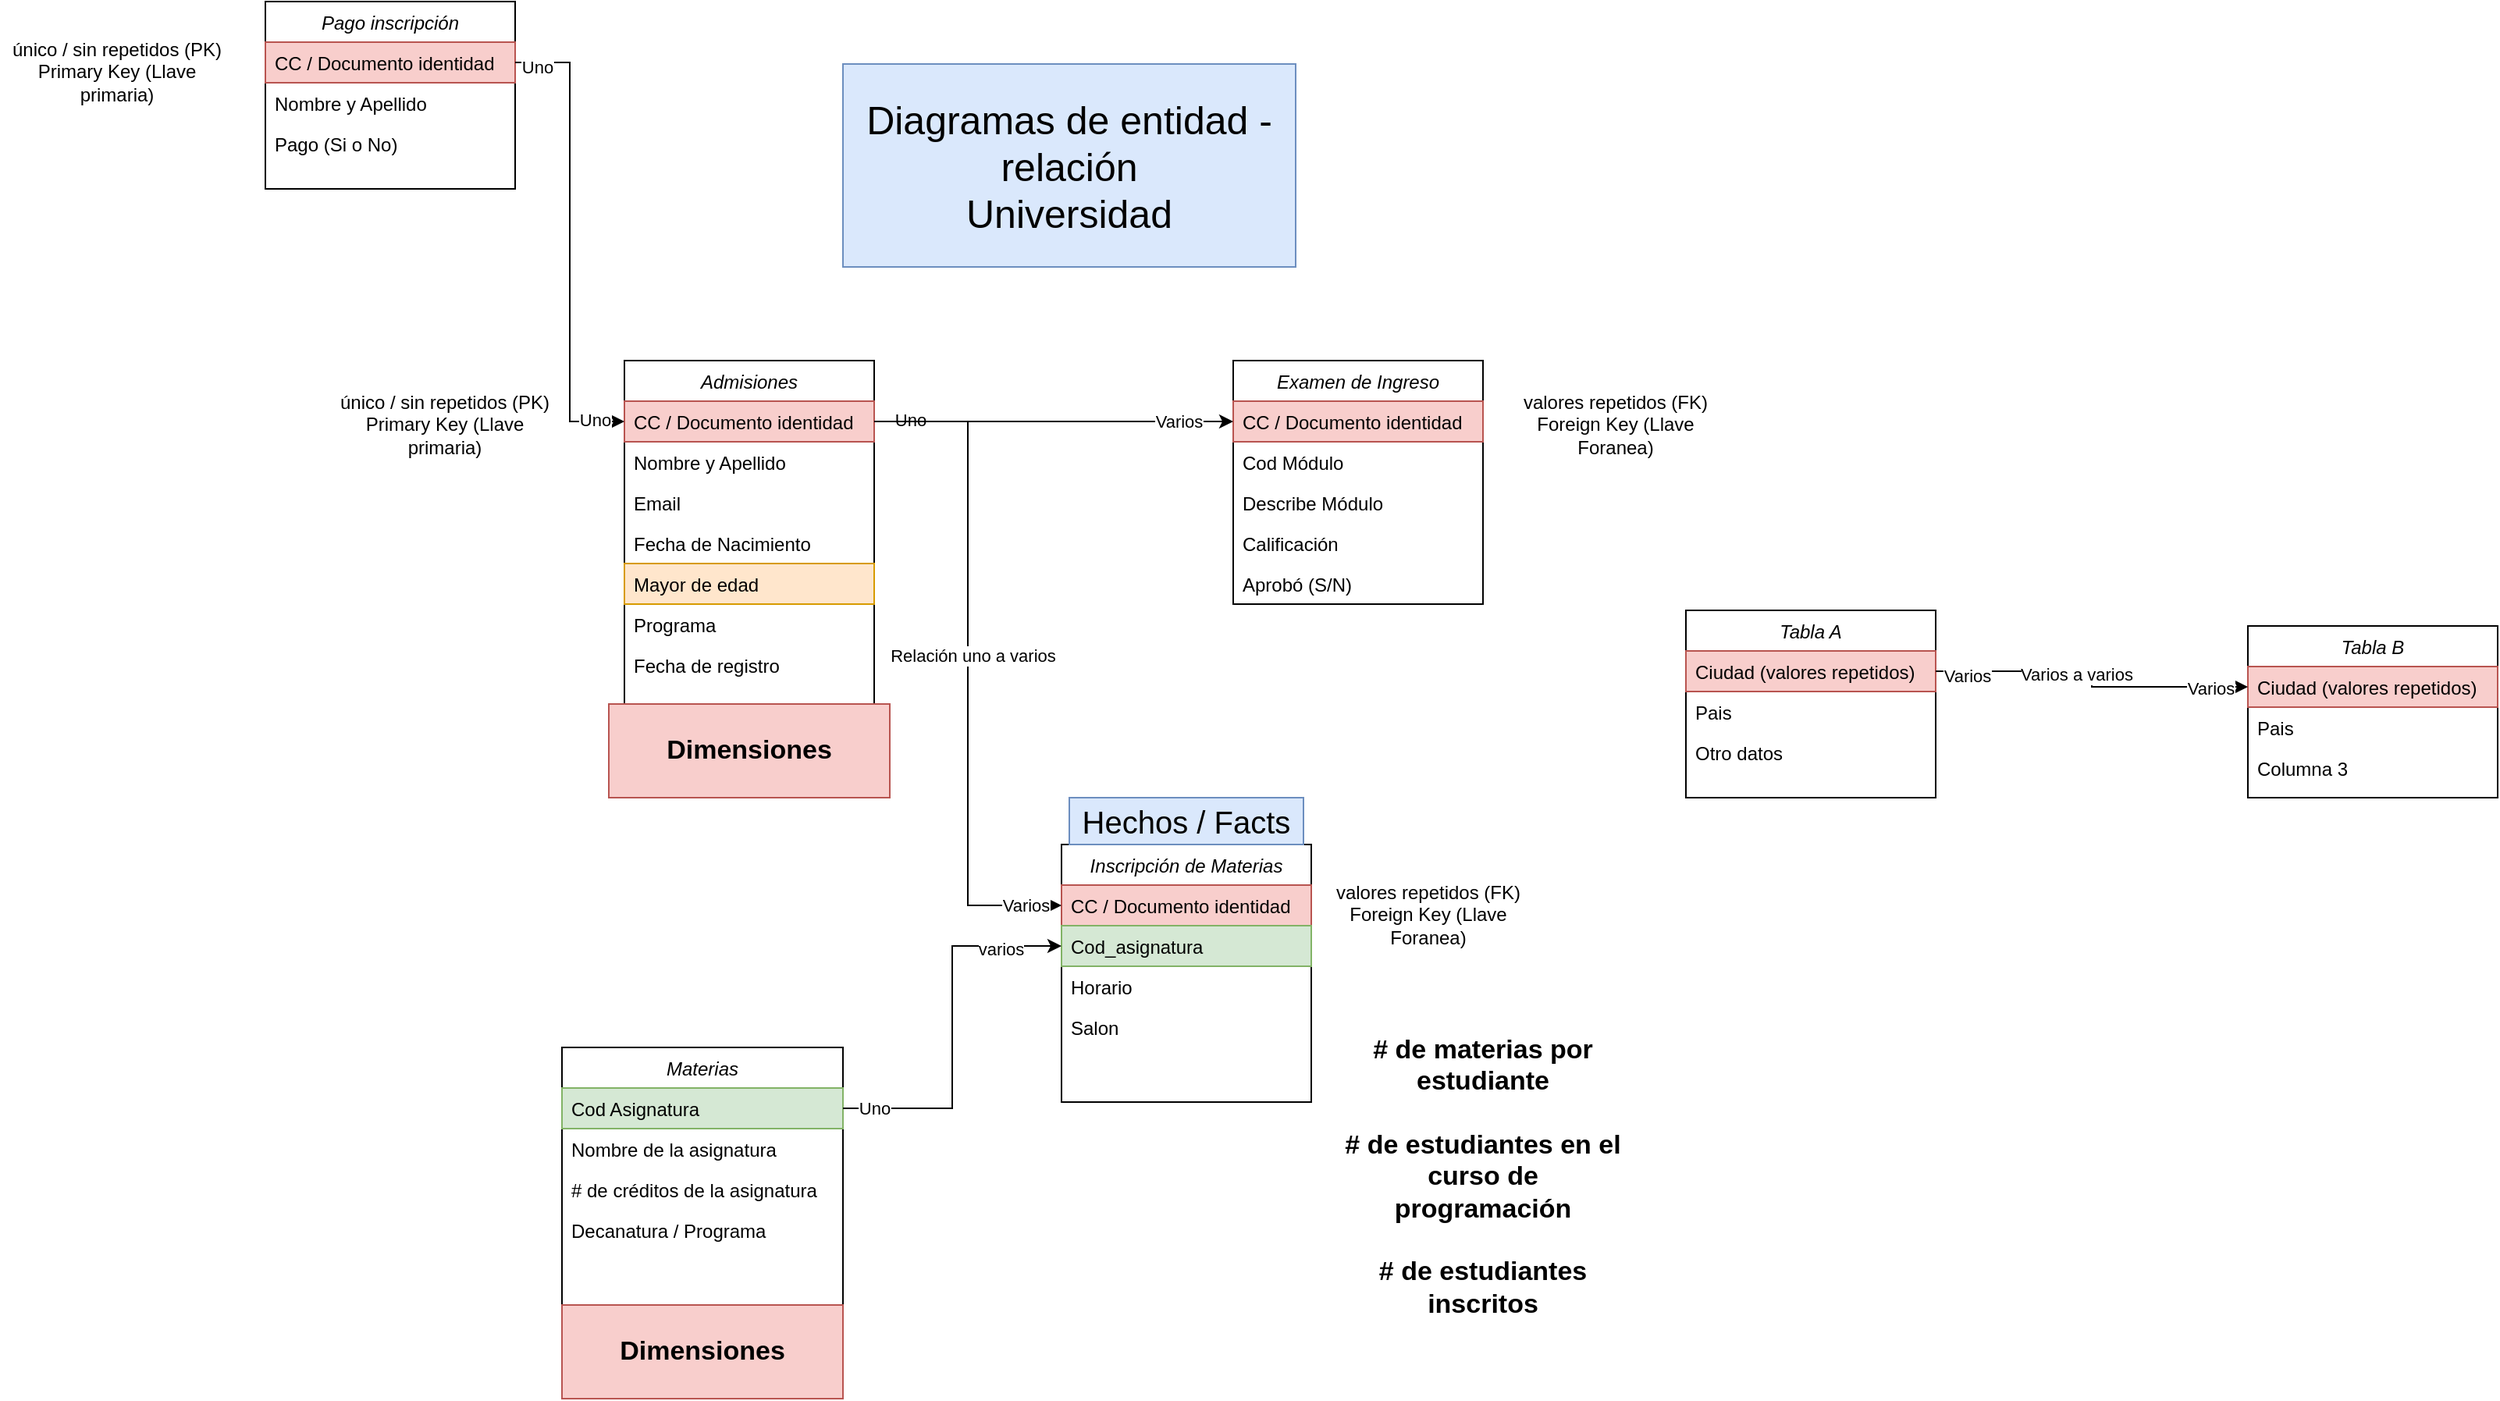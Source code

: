 <mxfile version="22.1.7" type="github">
  <diagram id="C5RBs43oDa-KdzZeNtuy" name="Page-1">
    <mxGraphModel dx="1816" dy="1686" grid="1" gridSize="10" guides="1" tooltips="1" connect="1" arrows="1" fold="1" page="1" pageScale="1" pageWidth="827" pageHeight="1169" math="0" shadow="0">
      <root>
        <mxCell id="WIyWlLk6GJQsqaUBKTNV-0" />
        <mxCell id="WIyWlLk6GJQsqaUBKTNV-1" parent="WIyWlLk6GJQsqaUBKTNV-0" />
        <mxCell id="tU5TMUnaw-Uk3zpuu5d2-2" value="Admisiones" style="swimlane;fontStyle=2;align=center;verticalAlign=top;childLayout=stackLayout;horizontal=1;startSize=26;horizontalStack=0;resizeParent=1;resizeLast=0;collapsible=1;marginBottom=0;rounded=0;shadow=0;strokeWidth=1;" vertex="1" parent="WIyWlLk6GJQsqaUBKTNV-1">
          <mxGeometry x="160" y="110" width="160" height="220" as="geometry">
            <mxRectangle x="230" y="140" width="160" height="26" as="alternateBounds" />
          </mxGeometry>
        </mxCell>
        <mxCell id="tU5TMUnaw-Uk3zpuu5d2-3" value="CC / Documento identidad" style="text;align=left;verticalAlign=top;spacingLeft=4;spacingRight=4;overflow=hidden;rotatable=0;points=[[0,0.5],[1,0.5]];portConstraint=eastwest;fillColor=#f8cecc;strokeColor=#b85450;" vertex="1" parent="tU5TMUnaw-Uk3zpuu5d2-2">
          <mxGeometry y="26" width="160" height="26" as="geometry" />
        </mxCell>
        <mxCell id="tU5TMUnaw-Uk3zpuu5d2-4" value="Nombre y Apellido" style="text;align=left;verticalAlign=top;spacingLeft=4;spacingRight=4;overflow=hidden;rotatable=0;points=[[0,0.5],[1,0.5]];portConstraint=eastwest;rounded=0;shadow=0;html=0;" vertex="1" parent="tU5TMUnaw-Uk3zpuu5d2-2">
          <mxGeometry y="52" width="160" height="26" as="geometry" />
        </mxCell>
        <mxCell id="tU5TMUnaw-Uk3zpuu5d2-5" value="Email" style="text;align=left;verticalAlign=top;spacingLeft=4;spacingRight=4;overflow=hidden;rotatable=0;points=[[0,0.5],[1,0.5]];portConstraint=eastwest;rounded=0;shadow=0;html=0;" vertex="1" parent="tU5TMUnaw-Uk3zpuu5d2-2">
          <mxGeometry y="78" width="160" height="26" as="geometry" />
        </mxCell>
        <mxCell id="tU5TMUnaw-Uk3zpuu5d2-6" value="Fecha de Nacimiento" style="text;align=left;verticalAlign=top;spacingLeft=4;spacingRight=4;overflow=hidden;rotatable=0;points=[[0,0.5],[1,0.5]];portConstraint=eastwest;rounded=0;shadow=0;html=0;" vertex="1" parent="tU5TMUnaw-Uk3zpuu5d2-2">
          <mxGeometry y="104" width="160" height="26" as="geometry" />
        </mxCell>
        <mxCell id="tU5TMUnaw-Uk3zpuu5d2-7" value="Mayor de edad" style="text;align=left;verticalAlign=top;spacingLeft=4;spacingRight=4;overflow=hidden;rotatable=0;points=[[0,0.5],[1,0.5]];portConstraint=eastwest;rounded=0;shadow=0;html=0;fillColor=#ffe6cc;strokeColor=#d79b00;" vertex="1" parent="tU5TMUnaw-Uk3zpuu5d2-2">
          <mxGeometry y="130" width="160" height="26" as="geometry" />
        </mxCell>
        <mxCell id="tU5TMUnaw-Uk3zpuu5d2-21" value="Programa" style="text;align=left;verticalAlign=top;spacingLeft=4;spacingRight=4;overflow=hidden;rotatable=0;points=[[0,0.5],[1,0.5]];portConstraint=eastwest;rounded=0;shadow=0;html=0;" vertex="1" parent="tU5TMUnaw-Uk3zpuu5d2-2">
          <mxGeometry y="156" width="160" height="26" as="geometry" />
        </mxCell>
        <mxCell id="tU5TMUnaw-Uk3zpuu5d2-31" value="Fecha de registro" style="text;align=left;verticalAlign=top;spacingLeft=4;spacingRight=4;overflow=hidden;rotatable=0;points=[[0,0.5],[1,0.5]];portConstraint=eastwest;rounded=0;shadow=0;html=0;" vertex="1" parent="tU5TMUnaw-Uk3zpuu5d2-2">
          <mxGeometry y="182" width="160" height="26" as="geometry" />
        </mxCell>
        <mxCell id="tU5TMUnaw-Uk3zpuu5d2-14" value="Diagramas de entidad - relación&lt;br&gt;Universidad" style="text;html=1;strokeColor=#6c8ebf;fillColor=#dae8fc;align=center;verticalAlign=middle;whiteSpace=wrap;rounded=0;fontSize=25;" vertex="1" parent="WIyWlLk6GJQsqaUBKTNV-1">
          <mxGeometry x="300" y="-80" width="290" height="130" as="geometry" />
        </mxCell>
        <mxCell id="tU5TMUnaw-Uk3zpuu5d2-15" value="Examen de Ingreso" style="swimlane;fontStyle=2;align=center;verticalAlign=top;childLayout=stackLayout;horizontal=1;startSize=26;horizontalStack=0;resizeParent=1;resizeLast=0;collapsible=1;marginBottom=0;rounded=0;shadow=0;strokeWidth=1;" vertex="1" parent="WIyWlLk6GJQsqaUBKTNV-1">
          <mxGeometry x="550" y="110" width="160" height="156" as="geometry">
            <mxRectangle x="230" y="140" width="160" height="26" as="alternateBounds" />
          </mxGeometry>
        </mxCell>
        <mxCell id="tU5TMUnaw-Uk3zpuu5d2-16" value="CC / Documento identidad" style="text;align=left;verticalAlign=top;spacingLeft=4;spacingRight=4;overflow=hidden;rotatable=0;points=[[0,0.5],[1,0.5]];portConstraint=eastwest;fillColor=#f8cecc;strokeColor=#b85450;" vertex="1" parent="tU5TMUnaw-Uk3zpuu5d2-15">
          <mxGeometry y="26" width="160" height="26" as="geometry" />
        </mxCell>
        <mxCell id="tU5TMUnaw-Uk3zpuu5d2-17" value="Cod Módulo" style="text;align=left;verticalAlign=top;spacingLeft=4;spacingRight=4;overflow=hidden;rotatable=0;points=[[0,0.5],[1,0.5]];portConstraint=eastwest;rounded=0;shadow=0;html=0;" vertex="1" parent="tU5TMUnaw-Uk3zpuu5d2-15">
          <mxGeometry y="52" width="160" height="26" as="geometry" />
        </mxCell>
        <mxCell id="tU5TMUnaw-Uk3zpuu5d2-18" value="Describe Módulo" style="text;align=left;verticalAlign=top;spacingLeft=4;spacingRight=4;overflow=hidden;rotatable=0;points=[[0,0.5],[1,0.5]];portConstraint=eastwest;rounded=0;shadow=0;html=0;" vertex="1" parent="tU5TMUnaw-Uk3zpuu5d2-15">
          <mxGeometry y="78" width="160" height="26" as="geometry" />
        </mxCell>
        <mxCell id="tU5TMUnaw-Uk3zpuu5d2-19" value="Calificación" style="text;align=left;verticalAlign=top;spacingLeft=4;spacingRight=4;overflow=hidden;rotatable=0;points=[[0,0.5],[1,0.5]];portConstraint=eastwest;rounded=0;shadow=0;html=0;" vertex="1" parent="tU5TMUnaw-Uk3zpuu5d2-15">
          <mxGeometry y="104" width="160" height="26" as="geometry" />
        </mxCell>
        <mxCell id="tU5TMUnaw-Uk3zpuu5d2-22" value="Aprobó (S/N)" style="text;align=left;verticalAlign=top;spacingLeft=4;spacingRight=4;overflow=hidden;rotatable=0;points=[[0,0.5],[1,0.5]];portConstraint=eastwest;rounded=0;shadow=0;html=0;" vertex="1" parent="tU5TMUnaw-Uk3zpuu5d2-15">
          <mxGeometry y="130" width="160" height="26" as="geometry" />
        </mxCell>
        <mxCell id="tU5TMUnaw-Uk3zpuu5d2-23" value="Inscripción de Materias" style="swimlane;fontStyle=2;align=center;verticalAlign=top;childLayout=stackLayout;horizontal=1;startSize=26;horizontalStack=0;resizeParent=1;resizeLast=0;collapsible=1;marginBottom=0;rounded=0;shadow=0;strokeWidth=1;" vertex="1" parent="WIyWlLk6GJQsqaUBKTNV-1">
          <mxGeometry x="440" y="420" width="160" height="165" as="geometry">
            <mxRectangle x="230" y="140" width="160" height="26" as="alternateBounds" />
          </mxGeometry>
        </mxCell>
        <mxCell id="tU5TMUnaw-Uk3zpuu5d2-24" value="CC / Documento identidad" style="text;align=left;verticalAlign=top;spacingLeft=4;spacingRight=4;overflow=hidden;rotatable=0;points=[[0,0.5],[1,0.5]];portConstraint=eastwest;fillColor=#f8cecc;strokeColor=#b85450;" vertex="1" parent="tU5TMUnaw-Uk3zpuu5d2-23">
          <mxGeometry y="26" width="160" height="26" as="geometry" />
        </mxCell>
        <mxCell id="tU5TMUnaw-Uk3zpuu5d2-25" value="Cod_asignatura" style="text;align=left;verticalAlign=top;spacingLeft=4;spacingRight=4;overflow=hidden;rotatable=0;points=[[0,0.5],[1,0.5]];portConstraint=eastwest;rounded=0;shadow=0;html=0;fillColor=#d5e8d4;strokeColor=#82b366;" vertex="1" parent="tU5TMUnaw-Uk3zpuu5d2-23">
          <mxGeometry y="52" width="160" height="26" as="geometry" />
        </mxCell>
        <mxCell id="tU5TMUnaw-Uk3zpuu5d2-27" value="Horario" style="text;align=left;verticalAlign=top;spacingLeft=4;spacingRight=4;overflow=hidden;rotatable=0;points=[[0,0.5],[1,0.5]];portConstraint=eastwest;rounded=0;shadow=0;html=0;" vertex="1" parent="tU5TMUnaw-Uk3zpuu5d2-23">
          <mxGeometry y="78" width="160" height="26" as="geometry" />
        </mxCell>
        <mxCell id="tU5TMUnaw-Uk3zpuu5d2-28" value="Salon" style="text;align=left;verticalAlign=top;spacingLeft=4;spacingRight=4;overflow=hidden;rotatable=0;points=[[0,0.5],[1,0.5]];portConstraint=eastwest;rounded=0;shadow=0;html=0;" vertex="1" parent="tU5TMUnaw-Uk3zpuu5d2-23">
          <mxGeometry y="104" width="160" height="26" as="geometry" />
        </mxCell>
        <mxCell id="tU5TMUnaw-Uk3zpuu5d2-30" value="único / sin repetidos (PK) Primary Key (Llave primaria)" style="text;html=1;strokeColor=none;fillColor=none;align=center;verticalAlign=middle;whiteSpace=wrap;rounded=0;" vertex="1" parent="WIyWlLk6GJQsqaUBKTNV-1">
          <mxGeometry x="-30" y="136" width="150" height="30" as="geometry" />
        </mxCell>
        <mxCell id="tU5TMUnaw-Uk3zpuu5d2-32" style="edgeStyle=orthogonalEdgeStyle;rounded=0;orthogonalLoop=1;jettySize=auto;html=1;entryX=0;entryY=0.5;entryDx=0;entryDy=0;" edge="1" parent="WIyWlLk6GJQsqaUBKTNV-1" source="tU5TMUnaw-Uk3zpuu5d2-3" target="tU5TMUnaw-Uk3zpuu5d2-16">
          <mxGeometry relative="1" as="geometry" />
        </mxCell>
        <mxCell id="tU5TMUnaw-Uk3zpuu5d2-34" value="Uno" style="edgeLabel;html=1;align=center;verticalAlign=middle;resizable=0;points=[];" vertex="1" connectable="0" parent="tU5TMUnaw-Uk3zpuu5d2-32">
          <mxGeometry x="-0.798" y="1" relative="1" as="geometry">
            <mxPoint as="offset" />
          </mxGeometry>
        </mxCell>
        <mxCell id="tU5TMUnaw-Uk3zpuu5d2-35" value="Varios" style="edgeLabel;html=1;align=center;verticalAlign=middle;resizable=0;points=[];" vertex="1" connectable="0" parent="tU5TMUnaw-Uk3zpuu5d2-32">
          <mxGeometry x="0.693" relative="1" as="geometry">
            <mxPoint as="offset" />
          </mxGeometry>
        </mxCell>
        <mxCell id="tU5TMUnaw-Uk3zpuu5d2-33" value="valores repetidos (FK) Foreign Key (Llave Foranea)" style="text;html=1;strokeColor=none;fillColor=none;align=center;verticalAlign=middle;whiteSpace=wrap;rounded=0;" vertex="1" parent="WIyWlLk6GJQsqaUBKTNV-1">
          <mxGeometry x="720" y="136" width="150" height="30" as="geometry" />
        </mxCell>
        <mxCell id="tU5TMUnaw-Uk3zpuu5d2-36" style="edgeStyle=orthogonalEdgeStyle;rounded=0;orthogonalLoop=1;jettySize=auto;html=1;entryX=0;entryY=0.5;entryDx=0;entryDy=0;" edge="1" parent="WIyWlLk6GJQsqaUBKTNV-1" source="tU5TMUnaw-Uk3zpuu5d2-3" target="tU5TMUnaw-Uk3zpuu5d2-24">
          <mxGeometry relative="1" as="geometry" />
        </mxCell>
        <mxCell id="tU5TMUnaw-Uk3zpuu5d2-37" value="Varios" style="edgeLabel;html=1;align=center;verticalAlign=middle;resizable=0;points=[];" vertex="1" connectable="0" parent="tU5TMUnaw-Uk3zpuu5d2-36">
          <mxGeometry x="0.89" relative="1" as="geometry">
            <mxPoint as="offset" />
          </mxGeometry>
        </mxCell>
        <mxCell id="tU5TMUnaw-Uk3zpuu5d2-38" value="Relación uno a varios" style="edgeLabel;html=1;align=center;verticalAlign=middle;resizable=0;points=[];" vertex="1" connectable="0" parent="tU5TMUnaw-Uk3zpuu5d2-36">
          <mxGeometry x="-0.023" y="3" relative="1" as="geometry">
            <mxPoint as="offset" />
          </mxGeometry>
        </mxCell>
        <mxCell id="tU5TMUnaw-Uk3zpuu5d2-39" value="valores repetidos (FK) Foreign Key (Llave Foranea)" style="text;html=1;strokeColor=none;fillColor=none;align=center;verticalAlign=middle;whiteSpace=wrap;rounded=0;" vertex="1" parent="WIyWlLk6GJQsqaUBKTNV-1">
          <mxGeometry x="600" y="450" width="150" height="30" as="geometry" />
        </mxCell>
        <mxCell id="tU5TMUnaw-Uk3zpuu5d2-40" value="Materias" style="swimlane;fontStyle=2;align=center;verticalAlign=top;childLayout=stackLayout;horizontal=1;startSize=26;horizontalStack=0;resizeParent=1;resizeLast=0;collapsible=1;marginBottom=0;rounded=0;shadow=0;strokeWidth=1;" vertex="1" parent="WIyWlLk6GJQsqaUBKTNV-1">
          <mxGeometry x="120" y="550" width="180" height="165" as="geometry">
            <mxRectangle x="230" y="140" width="160" height="26" as="alternateBounds" />
          </mxGeometry>
        </mxCell>
        <mxCell id="tU5TMUnaw-Uk3zpuu5d2-41" value="Cod Asignatura" style="text;align=left;verticalAlign=top;spacingLeft=4;spacingRight=4;overflow=hidden;rotatable=0;points=[[0,0.5],[1,0.5]];portConstraint=eastwest;fillColor=#d5e8d4;strokeColor=#82b366;" vertex="1" parent="tU5TMUnaw-Uk3zpuu5d2-40">
          <mxGeometry y="26" width="180" height="26" as="geometry" />
        </mxCell>
        <mxCell id="tU5TMUnaw-Uk3zpuu5d2-42" value="Nombre de la asignatura" style="text;align=left;verticalAlign=top;spacingLeft=4;spacingRight=4;overflow=hidden;rotatable=0;points=[[0,0.5],[1,0.5]];portConstraint=eastwest;rounded=0;shadow=0;html=0;" vertex="1" parent="tU5TMUnaw-Uk3zpuu5d2-40">
          <mxGeometry y="52" width="180" height="26" as="geometry" />
        </mxCell>
        <mxCell id="tU5TMUnaw-Uk3zpuu5d2-43" value="# de créditos de la asignatura" style="text;align=left;verticalAlign=top;spacingLeft=4;spacingRight=4;overflow=hidden;rotatable=0;points=[[0,0.5],[1,0.5]];portConstraint=eastwest;rounded=0;shadow=0;html=0;" vertex="1" parent="tU5TMUnaw-Uk3zpuu5d2-40">
          <mxGeometry y="78" width="180" height="26" as="geometry" />
        </mxCell>
        <mxCell id="tU5TMUnaw-Uk3zpuu5d2-44" value="Decanatura / Programa" style="text;align=left;verticalAlign=top;spacingLeft=4;spacingRight=4;overflow=hidden;rotatable=0;points=[[0,0.5],[1,0.5]];portConstraint=eastwest;rounded=0;shadow=0;html=0;" vertex="1" parent="tU5TMUnaw-Uk3zpuu5d2-40">
          <mxGeometry y="104" width="180" height="26" as="geometry" />
        </mxCell>
        <mxCell id="tU5TMUnaw-Uk3zpuu5d2-45" style="edgeStyle=orthogonalEdgeStyle;rounded=0;orthogonalLoop=1;jettySize=auto;html=1;entryX=0;entryY=0.5;entryDx=0;entryDy=0;" edge="1" parent="WIyWlLk6GJQsqaUBKTNV-1" source="tU5TMUnaw-Uk3zpuu5d2-41" target="tU5TMUnaw-Uk3zpuu5d2-25">
          <mxGeometry relative="1" as="geometry" />
        </mxCell>
        <mxCell id="tU5TMUnaw-Uk3zpuu5d2-46" value="Uno" style="edgeLabel;html=1;align=center;verticalAlign=middle;resizable=0;points=[];" vertex="1" connectable="0" parent="tU5TMUnaw-Uk3zpuu5d2-45">
          <mxGeometry x="-0.836" relative="1" as="geometry">
            <mxPoint as="offset" />
          </mxGeometry>
        </mxCell>
        <mxCell id="tU5TMUnaw-Uk3zpuu5d2-47" value="Vario" style="edgeLabel;html=1;align=center;verticalAlign=middle;resizable=0;points=[];" vertex="1" connectable="0" parent="tU5TMUnaw-Uk3zpuu5d2-45">
          <mxGeometry x="0.775" y="-4" relative="1" as="geometry">
            <mxPoint x="-13" as="offset" />
          </mxGeometry>
        </mxCell>
        <mxCell id="tU5TMUnaw-Uk3zpuu5d2-48" value="varios" style="edgeLabel;html=1;align=center;verticalAlign=middle;resizable=0;points=[];" vertex="1" connectable="0" parent="tU5TMUnaw-Uk3zpuu5d2-45">
          <mxGeometry x="0.68" y="-2" relative="1" as="geometry">
            <mxPoint as="offset" />
          </mxGeometry>
        </mxCell>
        <mxCell id="tU5TMUnaw-Uk3zpuu5d2-49" value="Pago inscripción" style="swimlane;fontStyle=2;align=center;verticalAlign=top;childLayout=stackLayout;horizontal=1;startSize=26;horizontalStack=0;resizeParent=1;resizeLast=0;collapsible=1;marginBottom=0;rounded=0;shadow=0;strokeWidth=1;" vertex="1" parent="WIyWlLk6GJQsqaUBKTNV-1">
          <mxGeometry x="-70" y="-120" width="160" height="120" as="geometry">
            <mxRectangle x="230" y="140" width="160" height="26" as="alternateBounds" />
          </mxGeometry>
        </mxCell>
        <mxCell id="tU5TMUnaw-Uk3zpuu5d2-50" value="CC / Documento identidad" style="text;align=left;verticalAlign=top;spacingLeft=4;spacingRight=4;overflow=hidden;rotatable=0;points=[[0,0.5],[1,0.5]];portConstraint=eastwest;fillColor=#f8cecc;strokeColor=#b85450;" vertex="1" parent="tU5TMUnaw-Uk3zpuu5d2-49">
          <mxGeometry y="26" width="160" height="26" as="geometry" />
        </mxCell>
        <mxCell id="tU5TMUnaw-Uk3zpuu5d2-51" value="Nombre y Apellido" style="text;align=left;verticalAlign=top;spacingLeft=4;spacingRight=4;overflow=hidden;rotatable=0;points=[[0,0.5],[1,0.5]];portConstraint=eastwest;rounded=0;shadow=0;html=0;" vertex="1" parent="tU5TMUnaw-Uk3zpuu5d2-49">
          <mxGeometry y="52" width="160" height="26" as="geometry" />
        </mxCell>
        <mxCell id="tU5TMUnaw-Uk3zpuu5d2-52" value="Pago (Si o No)" style="text;align=left;verticalAlign=top;spacingLeft=4;spacingRight=4;overflow=hidden;rotatable=0;points=[[0,0.5],[1,0.5]];portConstraint=eastwest;rounded=0;shadow=0;html=0;" vertex="1" parent="tU5TMUnaw-Uk3zpuu5d2-49">
          <mxGeometry y="78" width="160" height="26" as="geometry" />
        </mxCell>
        <mxCell id="tU5TMUnaw-Uk3zpuu5d2-57" style="edgeStyle=orthogonalEdgeStyle;rounded=0;orthogonalLoop=1;jettySize=auto;html=1;entryX=0;entryY=0.5;entryDx=0;entryDy=0;" edge="1" parent="WIyWlLk6GJQsqaUBKTNV-1" source="tU5TMUnaw-Uk3zpuu5d2-50" target="tU5TMUnaw-Uk3zpuu5d2-3">
          <mxGeometry relative="1" as="geometry" />
        </mxCell>
        <mxCell id="tU5TMUnaw-Uk3zpuu5d2-59" value="Uno" style="edgeLabel;html=1;align=center;verticalAlign=middle;resizable=0;points=[];" vertex="1" connectable="0" parent="tU5TMUnaw-Uk3zpuu5d2-57">
          <mxGeometry x="-0.907" y="-3" relative="1" as="geometry">
            <mxPoint as="offset" />
          </mxGeometry>
        </mxCell>
        <mxCell id="tU5TMUnaw-Uk3zpuu5d2-60" value="Uno" style="edgeLabel;html=1;align=center;verticalAlign=middle;resizable=0;points=[];" vertex="1" connectable="0" parent="tU5TMUnaw-Uk3zpuu5d2-57">
          <mxGeometry x="0.87" y="1" relative="1" as="geometry">
            <mxPoint as="offset" />
          </mxGeometry>
        </mxCell>
        <mxCell id="tU5TMUnaw-Uk3zpuu5d2-58" value="único / sin repetidos (PK) Primary Key (Llave primaria)" style="text;html=1;strokeColor=none;fillColor=none;align=center;verticalAlign=middle;whiteSpace=wrap;rounded=0;" vertex="1" parent="WIyWlLk6GJQsqaUBKTNV-1">
          <mxGeometry x="-240" y="-90" width="150" height="30" as="geometry" />
        </mxCell>
        <mxCell id="tU5TMUnaw-Uk3zpuu5d2-61" value="Tabla A" style="swimlane;fontStyle=2;align=center;verticalAlign=top;childLayout=stackLayout;horizontal=1;startSize=26;horizontalStack=0;resizeParent=1;resizeLast=0;collapsible=1;marginBottom=0;rounded=0;shadow=0;strokeWidth=1;" vertex="1" parent="WIyWlLk6GJQsqaUBKTNV-1">
          <mxGeometry x="840" y="270" width="160" height="120" as="geometry">
            <mxRectangle x="230" y="140" width="160" height="26" as="alternateBounds" />
          </mxGeometry>
        </mxCell>
        <mxCell id="tU5TMUnaw-Uk3zpuu5d2-62" value="Ciudad (valores repetidos)" style="text;align=left;verticalAlign=top;spacingLeft=4;spacingRight=4;overflow=hidden;rotatable=0;points=[[0,0.5],[1,0.5]];portConstraint=eastwest;fillColor=#f8cecc;strokeColor=#b85450;" vertex="1" parent="tU5TMUnaw-Uk3zpuu5d2-61">
          <mxGeometry y="26" width="160" height="26" as="geometry" />
        </mxCell>
        <mxCell id="tU5TMUnaw-Uk3zpuu5d2-63" value="Pais" style="text;align=left;verticalAlign=top;spacingLeft=4;spacingRight=4;overflow=hidden;rotatable=0;points=[[0,0.5],[1,0.5]];portConstraint=eastwest;rounded=0;shadow=0;html=0;" vertex="1" parent="tU5TMUnaw-Uk3zpuu5d2-61">
          <mxGeometry y="52" width="160" height="26" as="geometry" />
        </mxCell>
        <mxCell id="tU5TMUnaw-Uk3zpuu5d2-64" value="Otro datos" style="text;align=left;verticalAlign=top;spacingLeft=4;spacingRight=4;overflow=hidden;rotatable=0;points=[[0,0.5],[1,0.5]];portConstraint=eastwest;rounded=0;shadow=0;html=0;" vertex="1" parent="tU5TMUnaw-Uk3zpuu5d2-61">
          <mxGeometry y="78" width="160" height="26" as="geometry" />
        </mxCell>
        <mxCell id="tU5TMUnaw-Uk3zpuu5d2-67" value="Tabla B" style="swimlane;fontStyle=2;align=center;verticalAlign=top;childLayout=stackLayout;horizontal=1;startSize=26;horizontalStack=0;resizeParent=1;resizeLast=0;collapsible=1;marginBottom=0;rounded=0;shadow=0;strokeWidth=1;" vertex="1" parent="WIyWlLk6GJQsqaUBKTNV-1">
          <mxGeometry x="1200" y="280" width="160" height="110" as="geometry">
            <mxRectangle x="230" y="140" width="160" height="26" as="alternateBounds" />
          </mxGeometry>
        </mxCell>
        <mxCell id="tU5TMUnaw-Uk3zpuu5d2-68" value="Ciudad (valores repetidos)" style="text;align=left;verticalAlign=top;spacingLeft=4;spacingRight=4;overflow=hidden;rotatable=0;points=[[0,0.5],[1,0.5]];portConstraint=eastwest;fillColor=#f8cecc;strokeColor=#b85450;" vertex="1" parent="tU5TMUnaw-Uk3zpuu5d2-67">
          <mxGeometry y="26" width="160" height="26" as="geometry" />
        </mxCell>
        <mxCell id="tU5TMUnaw-Uk3zpuu5d2-69" value="Pais" style="text;align=left;verticalAlign=top;spacingLeft=4;spacingRight=4;overflow=hidden;rotatable=0;points=[[0,0.5],[1,0.5]];portConstraint=eastwest;rounded=0;shadow=0;html=0;" vertex="1" parent="tU5TMUnaw-Uk3zpuu5d2-67">
          <mxGeometry y="52" width="160" height="26" as="geometry" />
        </mxCell>
        <mxCell id="tU5TMUnaw-Uk3zpuu5d2-70" value="Columna 3" style="text;align=left;verticalAlign=top;spacingLeft=4;spacingRight=4;overflow=hidden;rotatable=0;points=[[0,0.5],[1,0.5]];portConstraint=eastwest;rounded=0;shadow=0;html=0;" vertex="1" parent="tU5TMUnaw-Uk3zpuu5d2-67">
          <mxGeometry y="78" width="160" height="26" as="geometry" />
        </mxCell>
        <mxCell id="tU5TMUnaw-Uk3zpuu5d2-73" style="edgeStyle=orthogonalEdgeStyle;rounded=0;orthogonalLoop=1;jettySize=auto;html=1;" edge="1" parent="WIyWlLk6GJQsqaUBKTNV-1" source="tU5TMUnaw-Uk3zpuu5d2-62" target="tU5TMUnaw-Uk3zpuu5d2-68">
          <mxGeometry relative="1" as="geometry" />
        </mxCell>
        <mxCell id="tU5TMUnaw-Uk3zpuu5d2-74" value="Varios a varios" style="edgeLabel;html=1;align=center;verticalAlign=middle;resizable=0;points=[];" vertex="1" connectable="0" parent="tU5TMUnaw-Uk3zpuu5d2-73">
          <mxGeometry x="-0.141" y="-2" relative="1" as="geometry">
            <mxPoint as="offset" />
          </mxGeometry>
        </mxCell>
        <mxCell id="tU5TMUnaw-Uk3zpuu5d2-75" value="Varios" style="edgeLabel;html=1;align=center;verticalAlign=middle;resizable=0;points=[];" vertex="1" connectable="0" parent="tU5TMUnaw-Uk3zpuu5d2-73">
          <mxGeometry x="-0.811" y="-3" relative="1" as="geometry">
            <mxPoint as="offset" />
          </mxGeometry>
        </mxCell>
        <mxCell id="tU5TMUnaw-Uk3zpuu5d2-76" value="Varios" style="edgeLabel;html=1;align=center;verticalAlign=middle;resizable=0;points=[];" vertex="1" connectable="0" parent="tU5TMUnaw-Uk3zpuu5d2-73">
          <mxGeometry x="0.769" y="-1" relative="1" as="geometry">
            <mxPoint as="offset" />
          </mxGeometry>
        </mxCell>
        <mxCell id="tU5TMUnaw-Uk3zpuu5d2-77" value="# de materias por estudiante&lt;br&gt;&lt;br&gt;# de estudiantes en el curso de programación&lt;br&gt;&lt;br&gt;# de estudiantes inscritos" style="text;html=1;strokeColor=none;fillColor=none;align=center;verticalAlign=middle;whiteSpace=wrap;rounded=0;fontStyle=1;fontSize=17;" vertex="1" parent="WIyWlLk6GJQsqaUBKTNV-1">
          <mxGeometry x="620" y="522.5" width="180" height="220" as="geometry" />
        </mxCell>
        <mxCell id="tU5TMUnaw-Uk3zpuu5d2-78" value="Hechos / Facts" style="text;html=1;strokeColor=#6c8ebf;fillColor=#dae8fc;align=center;verticalAlign=middle;whiteSpace=wrap;rounded=0;fontSize=20;" vertex="1" parent="WIyWlLk6GJQsqaUBKTNV-1">
          <mxGeometry x="445" y="390" width="150" height="30" as="geometry" />
        </mxCell>
        <mxCell id="tU5TMUnaw-Uk3zpuu5d2-80" value="Dimensiones" style="text;html=1;strokeColor=#b85450;fillColor=#f8cecc;align=center;verticalAlign=middle;whiteSpace=wrap;rounded=0;fontStyle=1;fontSize=17;" vertex="1" parent="WIyWlLk6GJQsqaUBKTNV-1">
          <mxGeometry x="150" y="330" width="180" height="60" as="geometry" />
        </mxCell>
        <mxCell id="tU5TMUnaw-Uk3zpuu5d2-81" value="Dimensiones" style="text;html=1;strokeColor=#b85450;fillColor=#f8cecc;align=center;verticalAlign=middle;whiteSpace=wrap;rounded=0;fontStyle=1;fontSize=17;" vertex="1" parent="WIyWlLk6GJQsqaUBKTNV-1">
          <mxGeometry x="120" y="715" width="180" height="60" as="geometry" />
        </mxCell>
      </root>
    </mxGraphModel>
  </diagram>
</mxfile>
